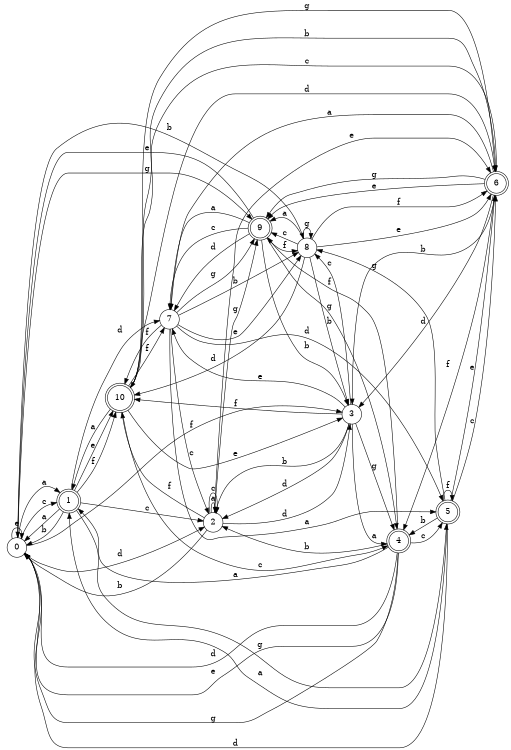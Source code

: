 digraph n9_1 {
__start0 [label="" shape="none"];

rankdir=LR;
size="8,5";

s0 [style="filled", color="black", fillcolor="white" shape="circle", label="0"];
s1 [style="rounded,filled", color="black", fillcolor="white" shape="doublecircle", label="1"];
s2 [style="filled", color="black", fillcolor="white" shape="circle", label="2"];
s3 [style="filled", color="black", fillcolor="white" shape="circle", label="3"];
s4 [style="rounded,filled", color="black", fillcolor="white" shape="doublecircle", label="4"];
s5 [style="rounded,filled", color="black", fillcolor="white" shape="doublecircle", label="5"];
s6 [style="rounded,filled", color="black", fillcolor="white" shape="doublecircle", label="6"];
s7 [style="filled", color="black", fillcolor="white" shape="circle", label="7"];
s8 [style="filled", color="black", fillcolor="white" shape="circle", label="8"];
s9 [style="rounded,filled", color="black", fillcolor="white" shape="doublecircle", label="9"];
s10 [style="rounded,filled", color="black", fillcolor="white" shape="doublecircle", label="10"];
s0 -> s1 [label="a"];
s0 -> s8 [label="b"];
s0 -> s1 [label="c"];
s0 -> s2 [label="d"];
s0 -> s0 [label="e"];
s0 -> s3 [label="f"];
s0 -> s9 [label="g"];
s1 -> s0 [label="a"];
s1 -> s0 [label="b"];
s1 -> s2 [label="c"];
s1 -> s7 [label="d"];
s1 -> s10 [label="e"];
s1 -> s10 [label="f"];
s1 -> s5 [label="g"];
s2 -> s2 [label="a"];
s2 -> s0 [label="b"];
s2 -> s2 [label="c"];
s2 -> s3 [label="d"];
s2 -> s6 [label="e"];
s2 -> s10 [label="f"];
s2 -> s9 [label="g"];
s3 -> s4 [label="a"];
s3 -> s2 [label="b"];
s3 -> s8 [label="c"];
s3 -> s2 [label="d"];
s3 -> s7 [label="e"];
s3 -> s10 [label="f"];
s3 -> s4 [label="g"];
s4 -> s1 [label="a"];
s4 -> s2 [label="b"];
s4 -> s5 [label="c"];
s4 -> s0 [label="d"];
s4 -> s0 [label="e"];
s4 -> s9 [label="f"];
s4 -> s0 [label="g"];
s5 -> s1 [label="a"];
s5 -> s4 [label="b"];
s5 -> s6 [label="c"];
s5 -> s0 [label="d"];
s5 -> s6 [label="e"];
s5 -> s5 [label="f"];
s5 -> s8 [label="g"];
s6 -> s7 [label="a"];
s6 -> s3 [label="b"];
s6 -> s10 [label="c"];
s6 -> s3 [label="d"];
s6 -> s9 [label="e"];
s6 -> s4 [label="f"];
s6 -> s9 [label="g"];
s7 -> s5 [label="a"];
s7 -> s8 [label="b"];
s7 -> s2 [label="c"];
s7 -> s5 [label="d"];
s7 -> s8 [label="e"];
s7 -> s10 [label="f"];
s7 -> s9 [label="g"];
s8 -> s9 [label="a"];
s8 -> s3 [label="b"];
s8 -> s9 [label="c"];
s8 -> s10 [label="d"];
s8 -> s6 [label="e"];
s8 -> s6 [label="f"];
s8 -> s8 [label="g"];
s9 -> s7 [label="a"];
s9 -> s3 [label="b"];
s9 -> s7 [label="c"];
s9 -> s7 [label="d"];
s9 -> s0 [label="e"];
s9 -> s8 [label="f"];
s9 -> s4 [label="g"];
s10 -> s1 [label="a"];
s10 -> s6 [label="b"];
s10 -> s4 [label="c"];
s10 -> s6 [label="d"];
s10 -> s3 [label="e"];
s10 -> s7 [label="f"];
s10 -> s6 [label="g"];

}